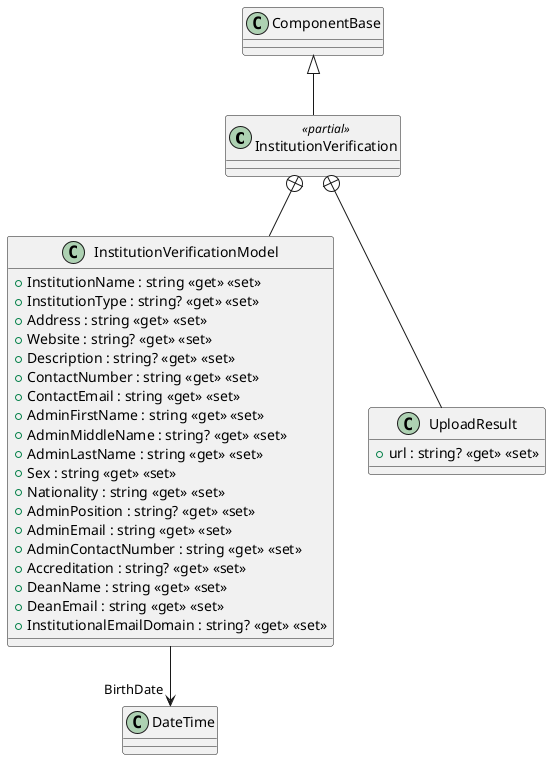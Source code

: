 @startuml
class InstitutionVerification <<partial>> {
}
class InstitutionVerificationModel {
    + InstitutionName : string <<get>> <<set>>
    + InstitutionType : string? <<get>> <<set>>
    + Address : string <<get>> <<set>>
    + Website : string? <<get>> <<set>>
    + Description : string? <<get>> <<set>>
    + ContactNumber : string <<get>> <<set>>
    + ContactEmail : string <<get>> <<set>>
    + AdminFirstName : string <<get>> <<set>>
    + AdminMiddleName : string? <<get>> <<set>>
    + AdminLastName : string <<get>> <<set>>
    + Sex : string <<get>> <<set>>
    + Nationality : string <<get>> <<set>>
    + AdminPosition : string? <<get>> <<set>>
    + AdminEmail : string <<get>> <<set>>
    + AdminContactNumber : string <<get>> <<set>>
    + Accreditation : string? <<get>> <<set>>
    + DeanName : string <<get>> <<set>>
    + DeanEmail : string <<get>> <<set>>
    + InstitutionalEmailDomain : string? <<get>> <<set>>
}
class UploadResult {
    + url : string? <<get>> <<set>>
}
ComponentBase <|-- InstitutionVerification
InstitutionVerification +-- InstitutionVerificationModel
InstitutionVerificationModel --> "BirthDate" DateTime
InstitutionVerification +-- UploadResult
@enduml
